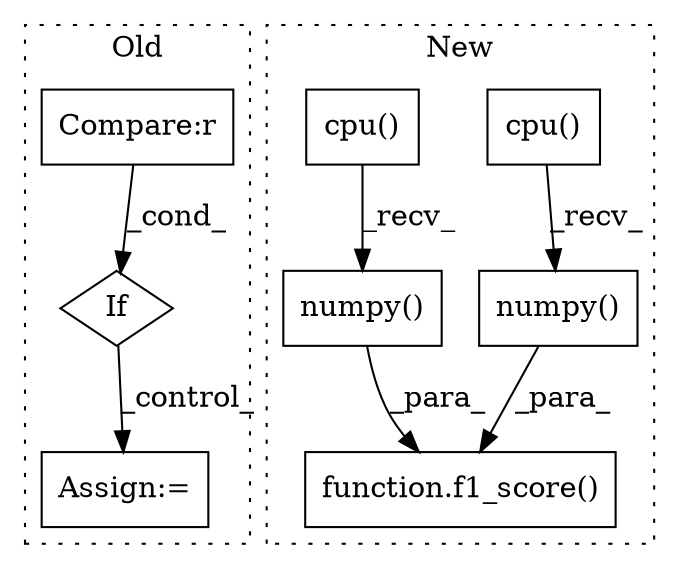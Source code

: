 digraph G {
subgraph cluster0 {
1 [label="If" a="96" s="3192" l="3" shape="diamond"];
3 [label="Assign:=" a="68" s="3265" l="4" shape="box"];
4 [label="Compare:r" a="40" s="3195" l="53" shape="box"];
label = "Old";
style="dotted";
}
subgraph cluster1 {
2 [label="function.f1_score()" a="75" s="4971,4990" l="9,18" shape="box"];
5 [label="cpu()" a="75" s="4528" l="24" shape="box"];
6 [label="numpy()" a="75" s="4570" l="32" shape="box"];
7 [label="cpu()" a="75" s="4570" l="24" shape="box"];
8 [label="numpy()" a="75" s="4528" l="32" shape="box"];
label = "New";
style="dotted";
}
1 -> 3 [label="_control_"];
4 -> 1 [label="_cond_"];
5 -> 8 [label="_recv_"];
6 -> 2 [label="_para_"];
7 -> 6 [label="_recv_"];
8 -> 2 [label="_para_"];
}